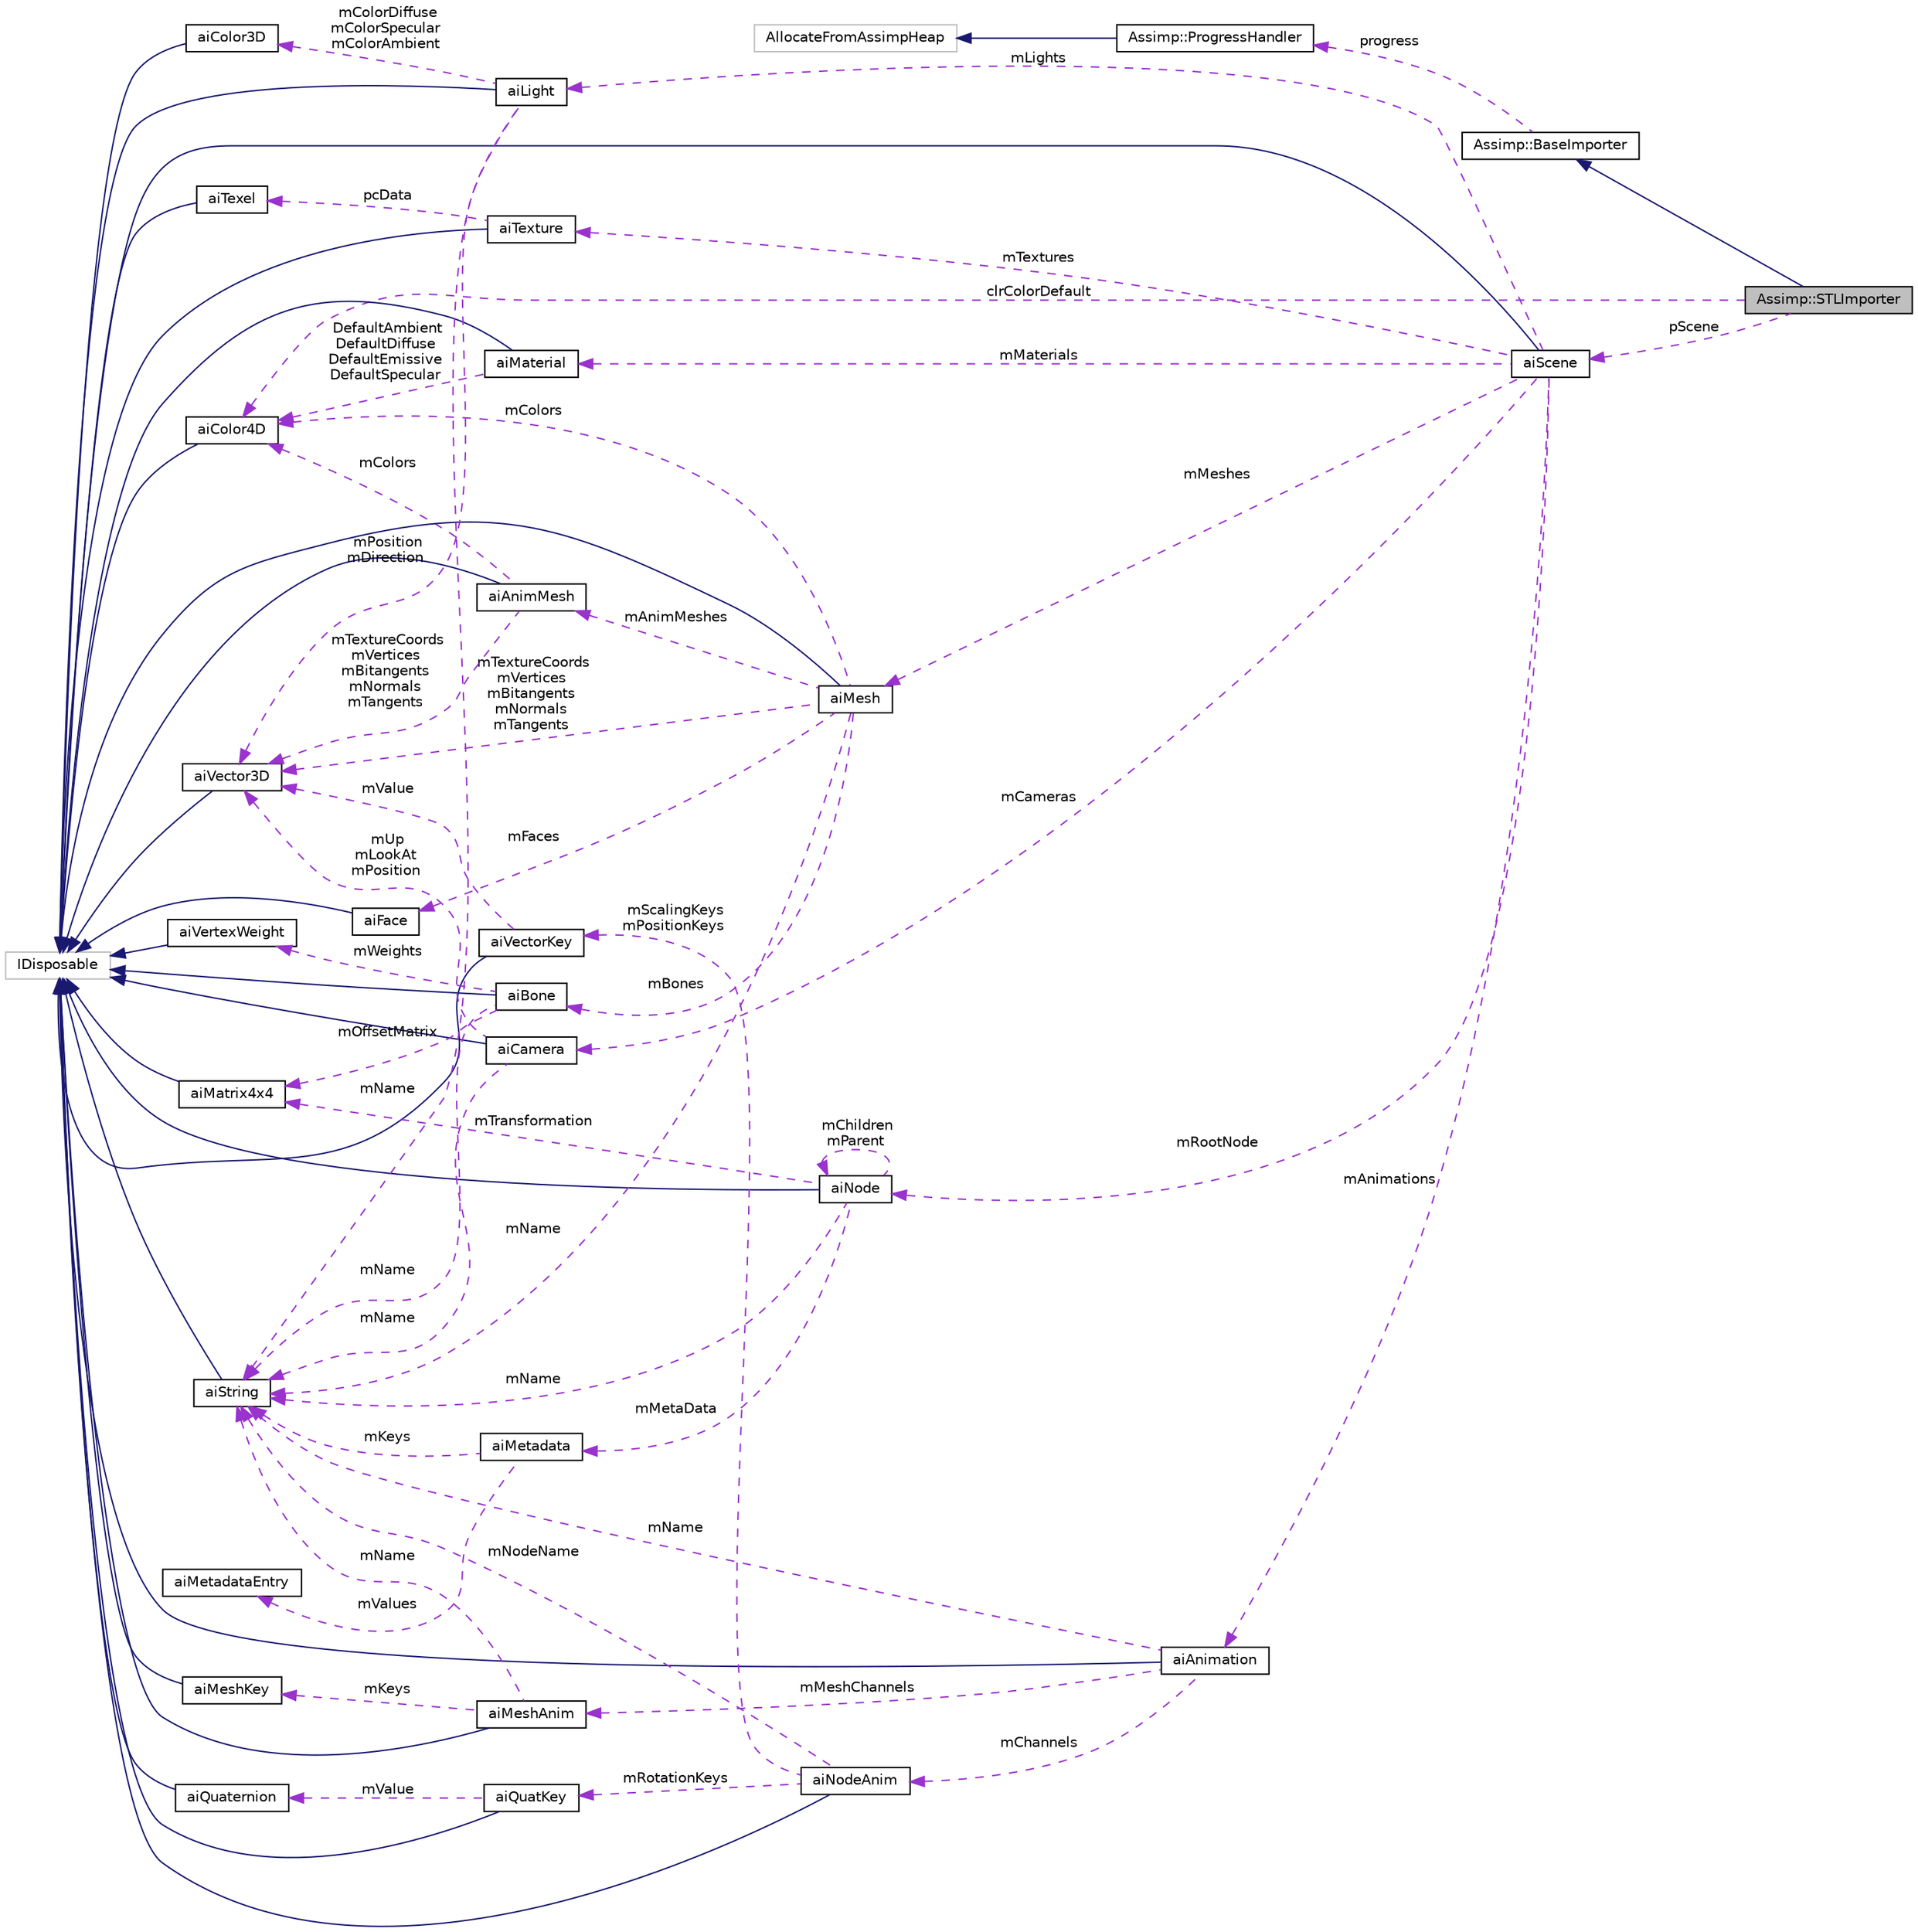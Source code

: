 digraph "Assimp::STLImporter"
{
  edge [fontname="Helvetica",fontsize="10",labelfontname="Helvetica",labelfontsize="10"];
  node [fontname="Helvetica",fontsize="10",shape=record];
  rankdir="LR";
  Node1 [label="Assimp::STLImporter",height=0.2,width=0.4,color="black", fillcolor="grey75", style="filled", fontcolor="black"];
  Node2 -> Node1 [dir="back",color="midnightblue",fontsize="10",style="solid",fontname="Helvetica"];
  Node2 [label="Assimp::BaseImporter",height=0.2,width=0.4,color="black", fillcolor="white", style="filled",URL="$class_assimp_1_1_base_importer.html"];
  Node3 -> Node2 [dir="back",color="darkorchid3",fontsize="10",style="dashed",label=" progress" ,fontname="Helvetica"];
  Node3 [label="Assimp::ProgressHandler",height=0.2,width=0.4,color="black", fillcolor="white", style="filled",URL="$class_assimp_1_1_progress_handler.html",tooltip="CPP-API: Abstract interface for custom progress report receivers. "];
  Node4 -> Node3 [dir="back",color="midnightblue",fontsize="10",style="solid",fontname="Helvetica"];
  Node4 [label="AllocateFromAssimpHeap",height=0.2,width=0.4,color="grey75", fillcolor="white", style="filled"];
  Node5 -> Node1 [dir="back",color="darkorchid3",fontsize="10",style="dashed",label=" clrColorDefault" ,fontname="Helvetica"];
  Node5 [label="aiColor4D",height=0.2,width=0.4,color="black", fillcolor="white", style="filled",URL="$structai_color4_d.html"];
  Node6 -> Node5 [dir="back",color="midnightblue",fontsize="10",style="solid",fontname="Helvetica"];
  Node6 [label="IDisposable",height=0.2,width=0.4,color="grey75", fillcolor="white", style="filled"];
  Node7 -> Node1 [dir="back",color="darkorchid3",fontsize="10",style="dashed",label=" pScene" ,fontname="Helvetica"];
  Node7 [label="aiScene",height=0.2,width=0.4,color="black", fillcolor="white", style="filled",URL="$structai_scene.html"];
  Node6 -> Node7 [dir="back",color="midnightblue",fontsize="10",style="solid",fontname="Helvetica"];
  Node8 -> Node7 [dir="back",color="darkorchid3",fontsize="10",style="dashed",label=" mMaterials" ,fontname="Helvetica"];
  Node8 [label="aiMaterial",height=0.2,width=0.4,color="black", fillcolor="white", style="filled",URL="$classai_material.html"];
  Node6 -> Node8 [dir="back",color="midnightblue",fontsize="10",style="solid",fontname="Helvetica"];
  Node5 -> Node8 [dir="back",color="darkorchid3",fontsize="10",style="dashed",label=" DefaultAmbient\nDefaultDiffuse\nDefaultEmissive\nDefaultSpecular" ,fontname="Helvetica"];
  Node9 -> Node7 [dir="back",color="darkorchid3",fontsize="10",style="dashed",label=" mMeshes" ,fontname="Helvetica"];
  Node9 [label="aiMesh",height=0.2,width=0.4,color="black", fillcolor="white", style="filled",URL="$structai_mesh.html",tooltip="A mesh represents a geometry or model with a single material. "];
  Node6 -> Node9 [dir="back",color="midnightblue",fontsize="10",style="solid",fontname="Helvetica"];
  Node10 -> Node9 [dir="back",color="darkorchid3",fontsize="10",style="dashed",label=" mAnimMeshes" ,fontname="Helvetica"];
  Node10 [label="aiAnimMesh",height=0.2,width=0.4,color="black", fillcolor="white", style="filled",URL="$structai_anim_mesh.html",tooltip="NOT CURRENTLY IN USE. An AnimMesh is an attachment to an aiMesh stores per-vertex animations for a pa..."];
  Node6 -> Node10 [dir="back",color="midnightblue",fontsize="10",style="solid",fontname="Helvetica"];
  Node11 -> Node10 [dir="back",color="darkorchid3",fontsize="10",style="dashed",label=" mTextureCoords\nmVertices\nmBitangents\nmNormals\nmTangents" ,fontname="Helvetica"];
  Node11 [label="aiVector3D",height=0.2,width=0.4,color="black", fillcolor="white", style="filled",URL="$structai_vector3_d.html"];
  Node6 -> Node11 [dir="back",color="midnightblue",fontsize="10",style="solid",fontname="Helvetica"];
  Node5 -> Node10 [dir="back",color="darkorchid3",fontsize="10",style="dashed",label=" mColors" ,fontname="Helvetica"];
  Node11 -> Node9 [dir="back",color="darkorchid3",fontsize="10",style="dashed",label=" mTextureCoords\nmVertices\nmBitangents\nmNormals\nmTangents" ,fontname="Helvetica"];
  Node12 -> Node9 [dir="back",color="darkorchid3",fontsize="10",style="dashed",label=" mFaces" ,fontname="Helvetica"];
  Node12 [label="aiFace",height=0.2,width=0.4,color="black", fillcolor="white", style="filled",URL="$structai_face.html",tooltip="A single face in a mesh, referring to multiple vertices. "];
  Node6 -> Node12 [dir="back",color="midnightblue",fontsize="10",style="solid",fontname="Helvetica"];
  Node13 -> Node9 [dir="back",color="darkorchid3",fontsize="10",style="dashed",label=" mName" ,fontname="Helvetica"];
  Node13 [label="aiString",height=0.2,width=0.4,color="black", fillcolor="white", style="filled",URL="$structai_string.html"];
  Node6 -> Node13 [dir="back",color="midnightblue",fontsize="10",style="solid",fontname="Helvetica"];
  Node5 -> Node9 [dir="back",color="darkorchid3",fontsize="10",style="dashed",label=" mColors" ,fontname="Helvetica"];
  Node14 -> Node9 [dir="back",color="darkorchid3",fontsize="10",style="dashed",label=" mBones" ,fontname="Helvetica"];
  Node14 [label="aiBone",height=0.2,width=0.4,color="black", fillcolor="white", style="filled",URL="$structai_bone.html",tooltip="A single bone of a mesh. "];
  Node6 -> Node14 [dir="back",color="midnightblue",fontsize="10",style="solid",fontname="Helvetica"];
  Node15 -> Node14 [dir="back",color="darkorchid3",fontsize="10",style="dashed",label=" mWeights" ,fontname="Helvetica"];
  Node15 [label="aiVertexWeight",height=0.2,width=0.4,color="black", fillcolor="white", style="filled",URL="$structai_vertex_weight.html",tooltip="A single influence of a bone on a vertex. "];
  Node6 -> Node15 [dir="back",color="midnightblue",fontsize="10",style="solid",fontname="Helvetica"];
  Node13 -> Node14 [dir="back",color="darkorchid3",fontsize="10",style="dashed",label=" mName" ,fontname="Helvetica"];
  Node16 -> Node14 [dir="back",color="darkorchid3",fontsize="10",style="dashed",label=" mOffsetMatrix" ,fontname="Helvetica"];
  Node16 [label="aiMatrix4x4",height=0.2,width=0.4,color="black", fillcolor="white", style="filled",URL="$structai_matrix4x4.html"];
  Node6 -> Node16 [dir="back",color="midnightblue",fontsize="10",style="solid",fontname="Helvetica"];
  Node17 -> Node7 [dir="back",color="darkorchid3",fontsize="10",style="dashed",label=" mCameras" ,fontname="Helvetica"];
  Node17 [label="aiCamera",height=0.2,width=0.4,color="black", fillcolor="white", style="filled",URL="$structai_camera.html"];
  Node6 -> Node17 [dir="back",color="midnightblue",fontsize="10",style="solid",fontname="Helvetica"];
  Node11 -> Node17 [dir="back",color="darkorchid3",fontsize="10",style="dashed",label=" mUp\nmLookAt\nmPosition" ,fontname="Helvetica"];
  Node13 -> Node17 [dir="back",color="darkorchid3",fontsize="10",style="dashed",label=" mName" ,fontname="Helvetica"];
  Node18 -> Node7 [dir="back",color="darkorchid3",fontsize="10",style="dashed",label=" mLights" ,fontname="Helvetica"];
  Node18 [label="aiLight",height=0.2,width=0.4,color="black", fillcolor="white", style="filled",URL="$structai_light.html"];
  Node6 -> Node18 [dir="back",color="midnightblue",fontsize="10",style="solid",fontname="Helvetica"];
  Node11 -> Node18 [dir="back",color="darkorchid3",fontsize="10",style="dashed",label=" mPosition\nmDirection" ,fontname="Helvetica"];
  Node19 -> Node18 [dir="back",color="darkorchid3",fontsize="10",style="dashed",label=" mColorDiffuse\nmColorSpecular\nmColorAmbient" ,fontname="Helvetica"];
  Node19 [label="aiColor3D",height=0.2,width=0.4,color="black", fillcolor="white", style="filled",URL="$structai_color3_d.html"];
  Node6 -> Node19 [dir="back",color="midnightblue",fontsize="10",style="solid",fontname="Helvetica"];
  Node13 -> Node18 [dir="back",color="darkorchid3",fontsize="10",style="dashed",label=" mName" ,fontname="Helvetica"];
  Node20 -> Node7 [dir="back",color="darkorchid3",fontsize="10",style="dashed",label=" mAnimations" ,fontname="Helvetica"];
  Node20 [label="aiAnimation",height=0.2,width=0.4,color="black", fillcolor="white", style="filled",URL="$structai_animation.html"];
  Node6 -> Node20 [dir="back",color="midnightblue",fontsize="10",style="solid",fontname="Helvetica"];
  Node13 -> Node20 [dir="back",color="darkorchid3",fontsize="10",style="dashed",label=" mName" ,fontname="Helvetica"];
  Node21 -> Node20 [dir="back",color="darkorchid3",fontsize="10",style="dashed",label=" mChannels" ,fontname="Helvetica"];
  Node21 [label="aiNodeAnim",height=0.2,width=0.4,color="black", fillcolor="white", style="filled",URL="$structai_node_anim.html"];
  Node6 -> Node21 [dir="back",color="midnightblue",fontsize="10",style="solid",fontname="Helvetica"];
  Node22 -> Node21 [dir="back",color="darkorchid3",fontsize="10",style="dashed",label=" mRotationKeys" ,fontname="Helvetica"];
  Node22 [label="aiQuatKey",height=0.2,width=0.4,color="black", fillcolor="white", style="filled",URL="$structai_quat_key.html"];
  Node6 -> Node22 [dir="back",color="midnightblue",fontsize="10",style="solid",fontname="Helvetica"];
  Node23 -> Node22 [dir="back",color="darkorchid3",fontsize="10",style="dashed",label=" mValue" ,fontname="Helvetica"];
  Node23 [label="aiQuaternion",height=0.2,width=0.4,color="black", fillcolor="white", style="filled",URL="$structai_quaternion.html"];
  Node6 -> Node23 [dir="back",color="midnightblue",fontsize="10",style="solid",fontname="Helvetica"];
  Node24 -> Node21 [dir="back",color="darkorchid3",fontsize="10",style="dashed",label=" mScalingKeys\nmPositionKeys" ,fontname="Helvetica"];
  Node24 [label="aiVectorKey",height=0.2,width=0.4,color="black", fillcolor="white", style="filled",URL="$structai_vector_key.html"];
  Node6 -> Node24 [dir="back",color="midnightblue",fontsize="10",style="solid",fontname="Helvetica"];
  Node11 -> Node24 [dir="back",color="darkorchid3",fontsize="10",style="dashed",label=" mValue" ,fontname="Helvetica"];
  Node13 -> Node21 [dir="back",color="darkorchid3",fontsize="10",style="dashed",label=" mNodeName" ,fontname="Helvetica"];
  Node25 -> Node20 [dir="back",color="darkorchid3",fontsize="10",style="dashed",label=" mMeshChannels" ,fontname="Helvetica"];
  Node25 [label="aiMeshAnim",height=0.2,width=0.4,color="black", fillcolor="white", style="filled",URL="$structai_mesh_anim.html"];
  Node6 -> Node25 [dir="back",color="midnightblue",fontsize="10",style="solid",fontname="Helvetica"];
  Node26 -> Node25 [dir="back",color="darkorchid3",fontsize="10",style="dashed",label=" mKeys" ,fontname="Helvetica"];
  Node26 [label="aiMeshKey",height=0.2,width=0.4,color="black", fillcolor="white", style="filled",URL="$structai_mesh_key.html"];
  Node6 -> Node26 [dir="back",color="midnightblue",fontsize="10",style="solid",fontname="Helvetica"];
  Node13 -> Node25 [dir="back",color="darkorchid3",fontsize="10",style="dashed",label=" mName" ,fontname="Helvetica"];
  Node27 -> Node7 [dir="back",color="darkorchid3",fontsize="10",style="dashed",label=" mRootNode" ,fontname="Helvetica"];
  Node27 [label="aiNode",height=0.2,width=0.4,color="black", fillcolor="white", style="filled",URL="$structai_node.html"];
  Node6 -> Node27 [dir="back",color="midnightblue",fontsize="10",style="solid",fontname="Helvetica"];
  Node13 -> Node27 [dir="back",color="darkorchid3",fontsize="10",style="dashed",label=" mName" ,fontname="Helvetica"];
  Node28 -> Node27 [dir="back",color="darkorchid3",fontsize="10",style="dashed",label=" mMetaData" ,fontname="Helvetica"];
  Node28 [label="aiMetadata",height=0.2,width=0.4,color="black", fillcolor="white", style="filled",URL="$structai_metadata.html"];
  Node13 -> Node28 [dir="back",color="darkorchid3",fontsize="10",style="dashed",label=" mKeys" ,fontname="Helvetica"];
  Node29 -> Node28 [dir="back",color="darkorchid3",fontsize="10",style="dashed",label=" mValues" ,fontname="Helvetica"];
  Node29 [label="aiMetadataEntry",height=0.2,width=0.4,color="black", fillcolor="white", style="filled",URL="$structai_metadata_entry.html"];
  Node16 -> Node27 [dir="back",color="darkorchid3",fontsize="10",style="dashed",label=" mTransformation" ,fontname="Helvetica"];
  Node27 -> Node27 [dir="back",color="darkorchid3",fontsize="10",style="dashed",label=" mChildren\nmParent" ,fontname="Helvetica"];
  Node30 -> Node7 [dir="back",color="darkorchid3",fontsize="10",style="dashed",label=" mTextures" ,fontname="Helvetica"];
  Node30 [label="aiTexture",height=0.2,width=0.4,color="black", fillcolor="white", style="filled",URL="$structai_texture.html"];
  Node6 -> Node30 [dir="back",color="midnightblue",fontsize="10",style="solid",fontname="Helvetica"];
  Node31 -> Node30 [dir="back",color="darkorchid3",fontsize="10",style="dashed",label=" pcData" ,fontname="Helvetica"];
  Node31 [label="aiTexel",height=0.2,width=0.4,color="black", fillcolor="white", style="filled",URL="$structai_texel.html",tooltip="Helper structure to represent a texel in a ARGB8888 format. "];
  Node6 -> Node31 [dir="back",color="midnightblue",fontsize="10",style="solid",fontname="Helvetica"];
}
